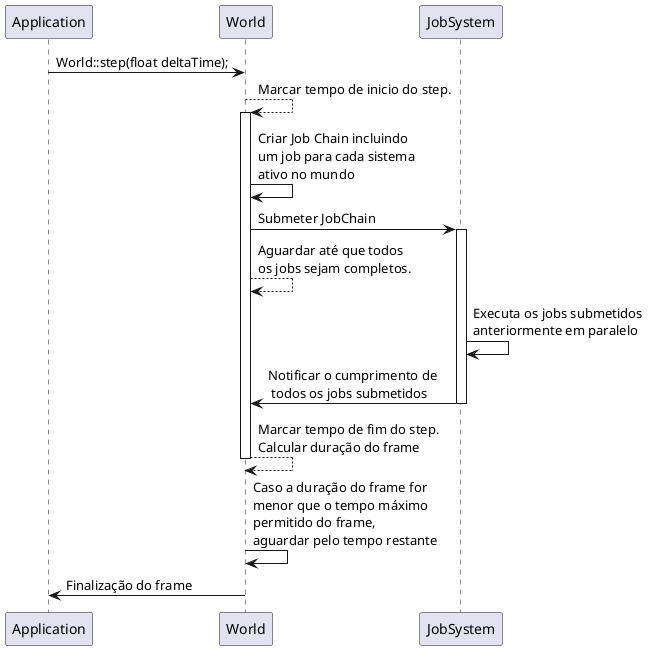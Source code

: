 @startuml

Application -> World : World::step(float deltaTime);
World --> World : Marcar tempo de inicio do step.
activate World
World -> World : Criar Job Chain incluindo \num job para cada sistema\nativo no mundo
{start} World -> JobSystem : Submeter JobChain

activate JobSystem
World --> World : Aguardar até que todos\nos jobs sejam completos.
JobSystem -> JobSystem : Executa os jobs submetidos\nanteriormente em paralelo
{end} JobSystem -> World : Notificar o cumprimento de\n todos os jobs submetidos 
deactivate JobSystem
{start} <-> {end} : Some time
World --> World : Marcar tempo de fim do step.\nCalcular duração do frame
deactivate World
World -> World : Caso a duração do frame for \nmenor que o tempo máximo\npermitido do frame, \naguardar pelo tempo restante
World -> Application : Finalização do frame
@enduml